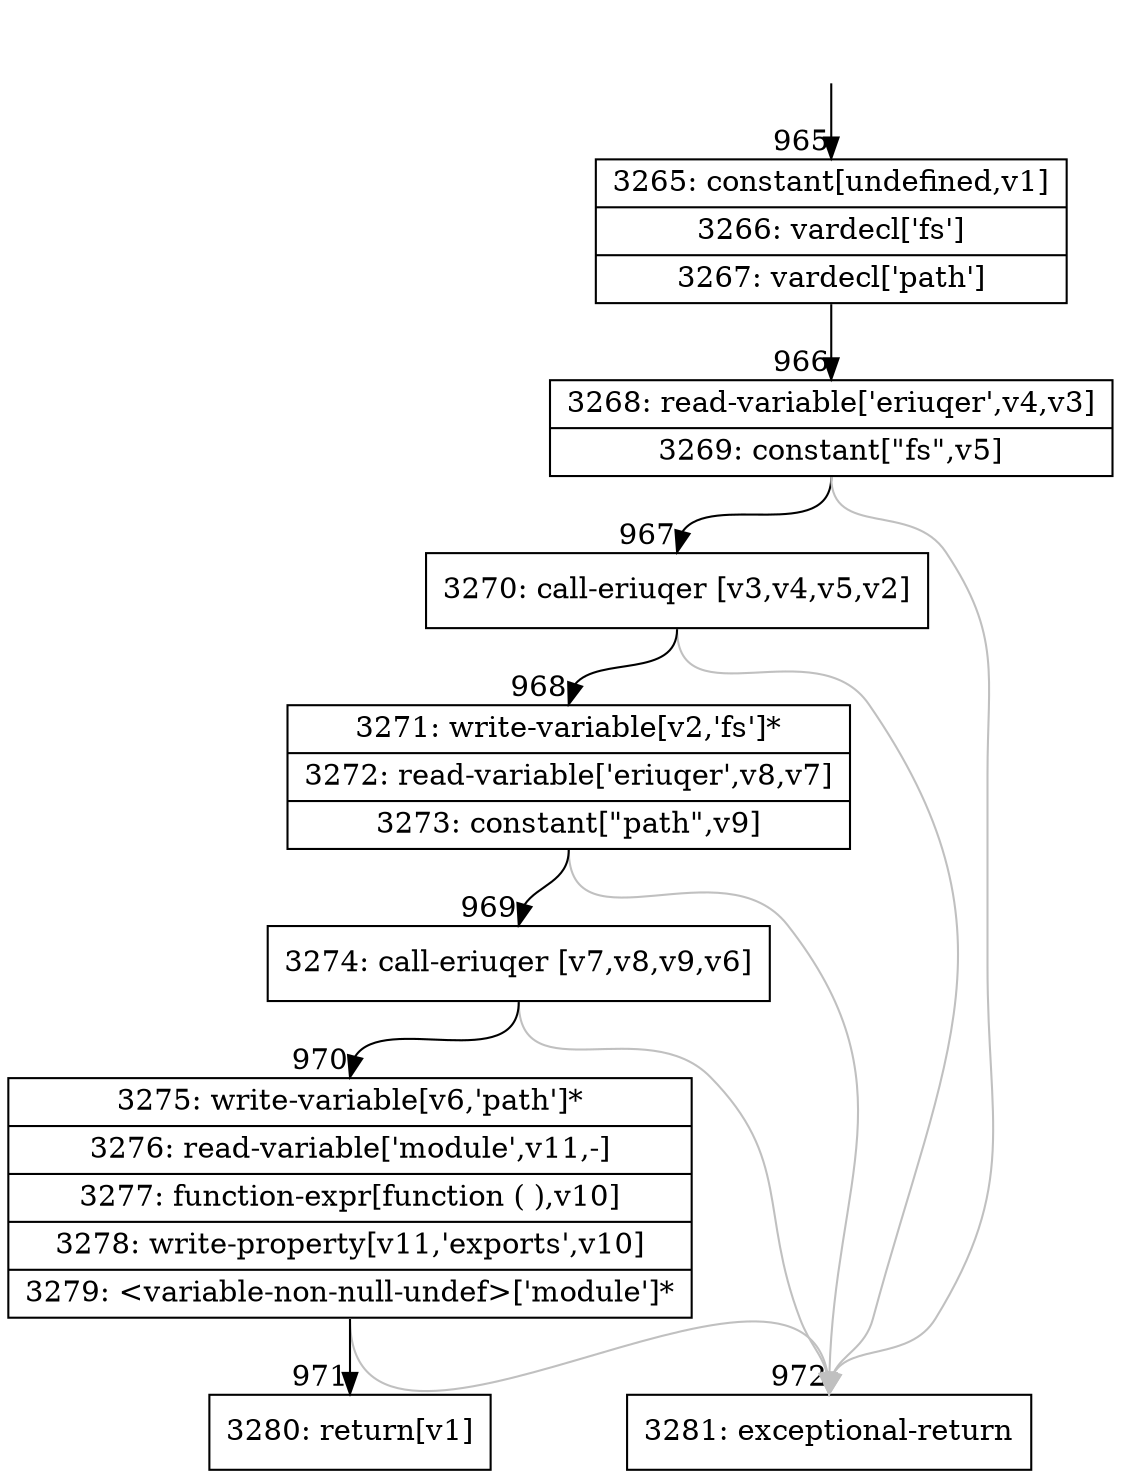 digraph {
rankdir="TD"
BB_entry68[shape=none,label=""];
BB_entry68 -> BB965 [tailport=s, headport=n, headlabel="    965"]
BB965 [shape=record label="{3265: constant[undefined,v1]|3266: vardecl['fs']|3267: vardecl['path']}" ] 
BB965 -> BB966 [tailport=s, headport=n, headlabel="      966"]
BB966 [shape=record label="{3268: read-variable['eriuqer',v4,v3]|3269: constant[\"fs\",v5]}" ] 
BB966 -> BB967 [tailport=s, headport=n, headlabel="      967"]
BB966 -> BB972 [tailport=s, headport=n, color=gray, headlabel="      972"]
BB967 [shape=record label="{3270: call-eriuqer [v3,v4,v5,v2]}" ] 
BB967 -> BB968 [tailport=s, headport=n, headlabel="      968"]
BB967 -> BB972 [tailport=s, headport=n, color=gray]
BB968 [shape=record label="{3271: write-variable[v2,'fs']*|3272: read-variable['eriuqer',v8,v7]|3273: constant[\"path\",v9]}" ] 
BB968 -> BB969 [tailport=s, headport=n, headlabel="      969"]
BB968 -> BB972 [tailport=s, headport=n, color=gray]
BB969 [shape=record label="{3274: call-eriuqer [v7,v8,v9,v6]}" ] 
BB969 -> BB970 [tailport=s, headport=n, headlabel="      970"]
BB969 -> BB972 [tailport=s, headport=n, color=gray]
BB970 [shape=record label="{3275: write-variable[v6,'path']*|3276: read-variable['module',v11,-]|3277: function-expr[function ( ),v10]|3278: write-property[v11,'exports',v10]|3279: \<variable-non-null-undef\>['module']*}" ] 
BB970 -> BB971 [tailport=s, headport=n, headlabel="      971"]
BB970 -> BB972 [tailport=s, headport=n, color=gray]
BB971 [shape=record label="{3280: return[v1]}" ] 
BB972 [shape=record label="{3281: exceptional-return}" ] 
//#$~ 1071
}

